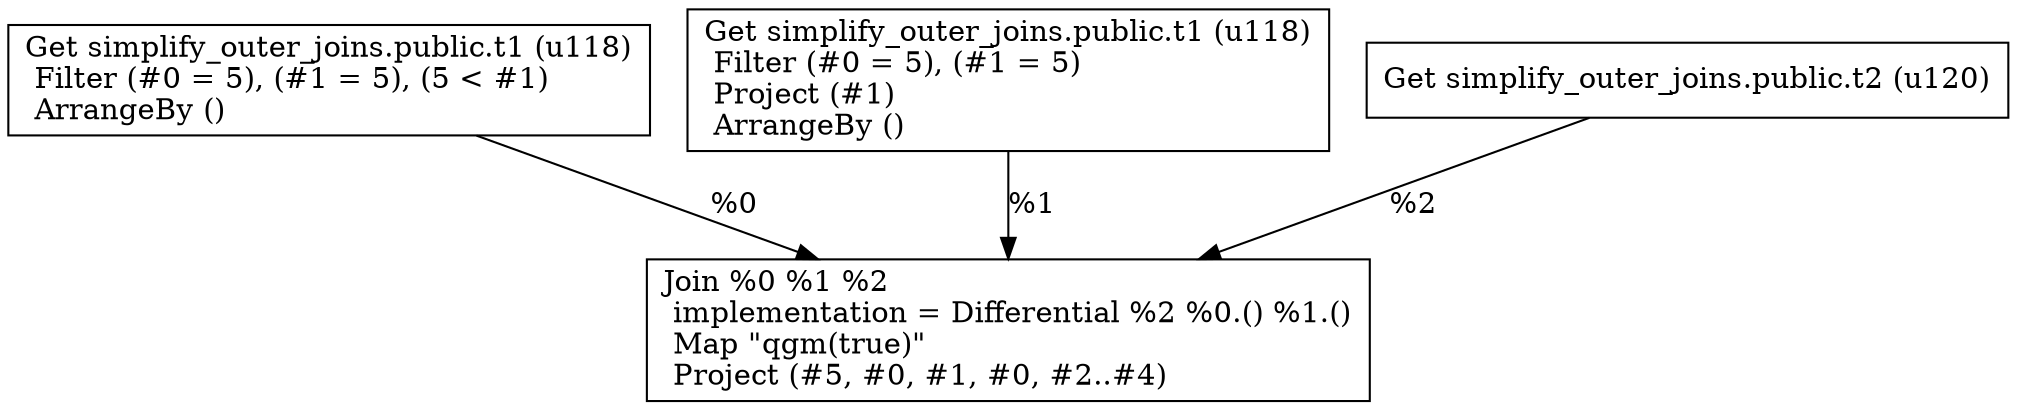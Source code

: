 digraph G {
    node0 [shape = record, label=" Get simplify_outer_joins.public.t1 (u118)\l Filter (#0 = 5), (#1 = 5), (5 \< #1)\l ArrangeBy ()\l"]
    node1 [shape = record, label=" Get simplify_outer_joins.public.t1 (u118)\l Filter (#0 = 5), (#1 = 5)\l Project (#1)\l ArrangeBy ()\l"]
    node2 [shape = record, label=" Get simplify_outer_joins.public.t2 (u120)\l"]
    node3 [shape = record, label=" Join %0 %1 %2\l  implementation = Differential %2 %0.() %1.()\l Map \"qgm(true)\"\l Project (#5, #0, #1, #0, #2..#4)\l"]
    node0 -> node3 [label = "%0\l"]
    node1 -> node3 [label = "%1\l"]
    node2 -> node3 [label = "%2\l"]
}
